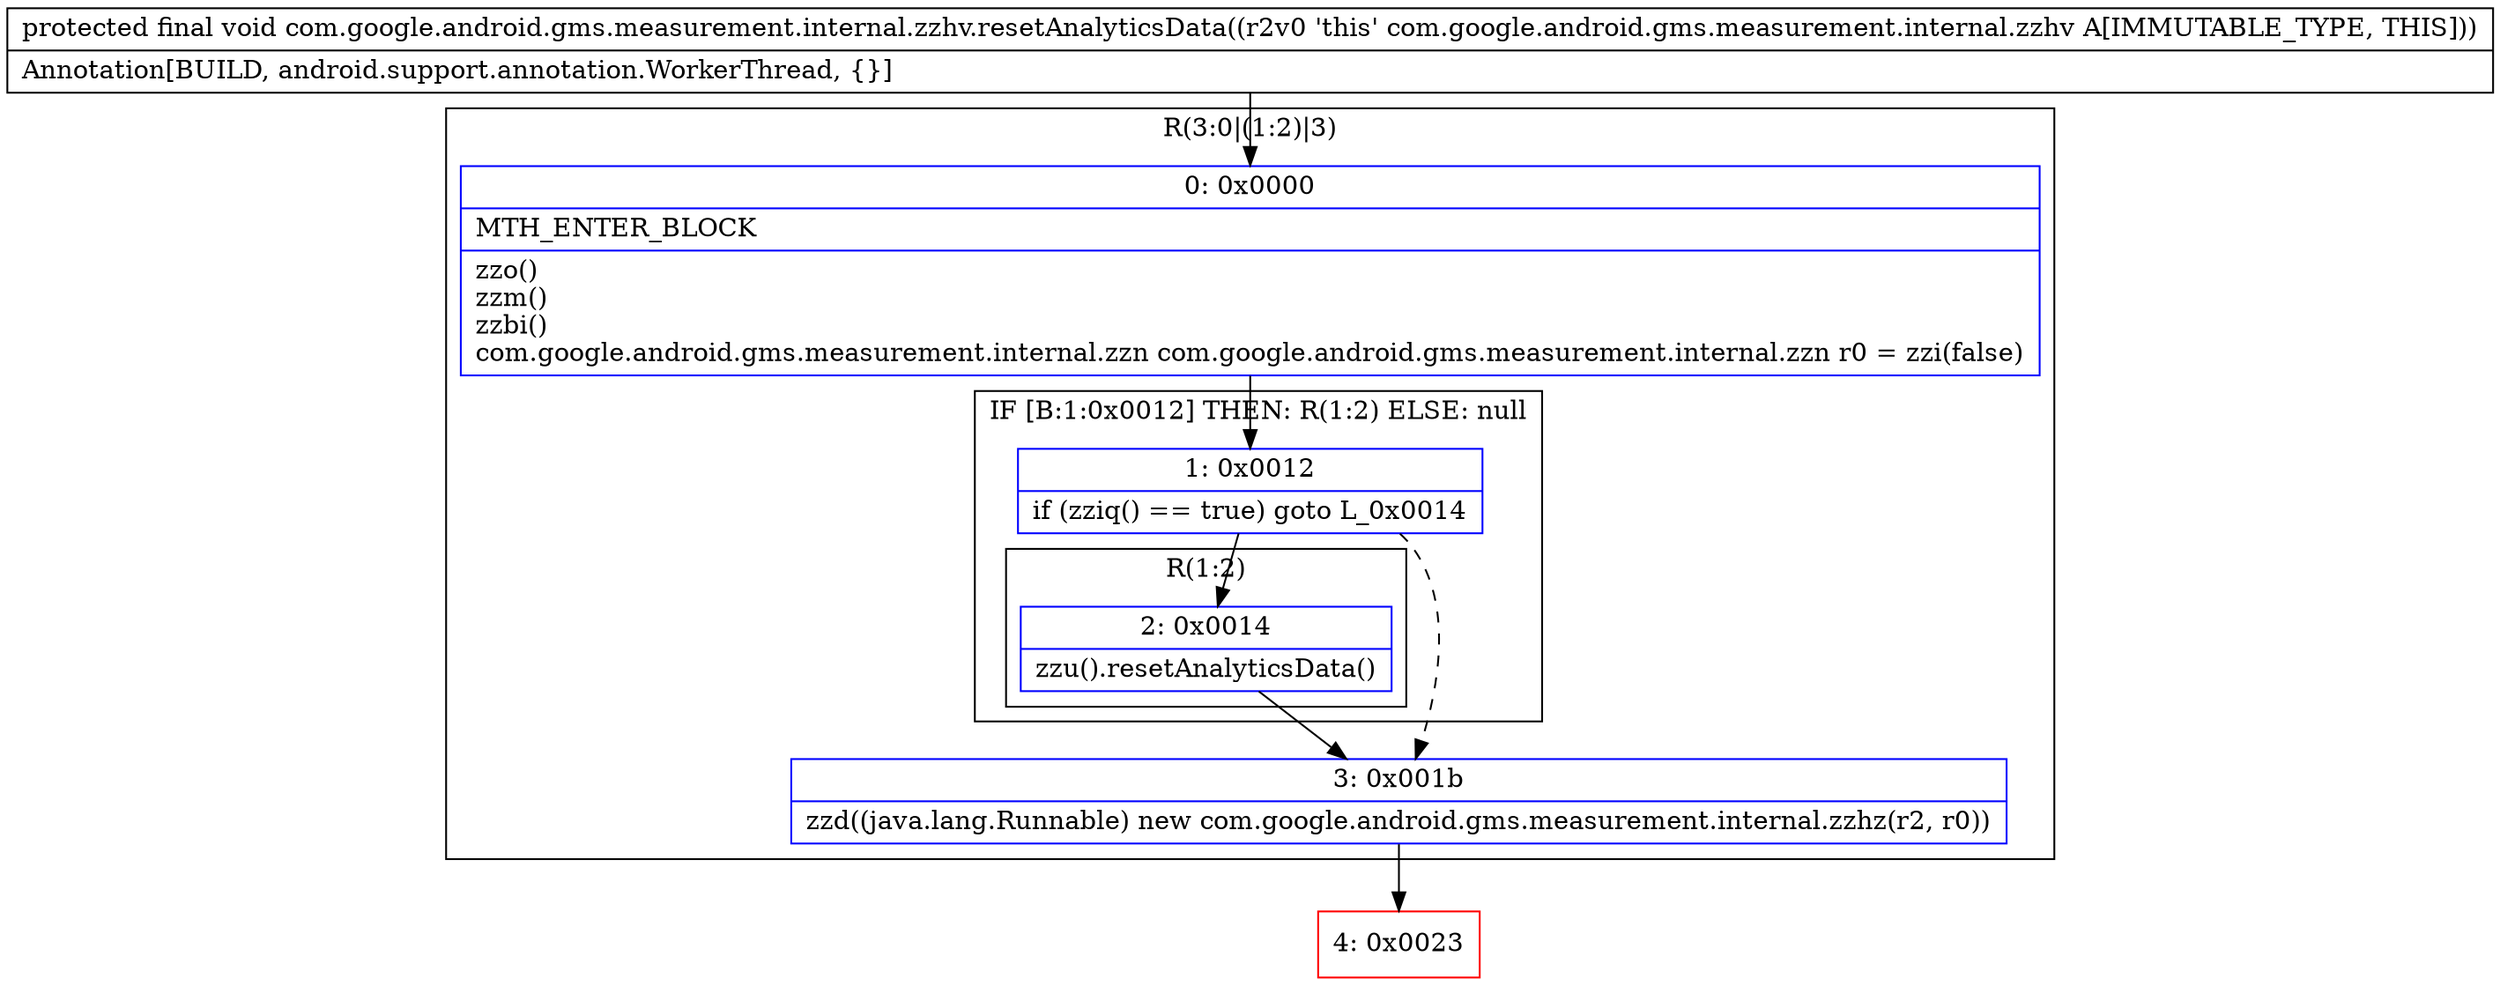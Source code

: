 digraph "CFG forcom.google.android.gms.measurement.internal.zzhv.resetAnalyticsData()V" {
subgraph cluster_Region_1213263392 {
label = "R(3:0|(1:2)|3)";
node [shape=record,color=blue];
Node_0 [shape=record,label="{0\:\ 0x0000|MTH_ENTER_BLOCK\l|zzo()\lzzm()\lzzbi()\lcom.google.android.gms.measurement.internal.zzn com.google.android.gms.measurement.internal.zzn r0 = zzi(false)\l}"];
subgraph cluster_IfRegion_1484819029 {
label = "IF [B:1:0x0012] THEN: R(1:2) ELSE: null";
node [shape=record,color=blue];
Node_1 [shape=record,label="{1\:\ 0x0012|if (zziq() == true) goto L_0x0014\l}"];
subgraph cluster_Region_2003547059 {
label = "R(1:2)";
node [shape=record,color=blue];
Node_2 [shape=record,label="{2\:\ 0x0014|zzu().resetAnalyticsData()\l}"];
}
}
Node_3 [shape=record,label="{3\:\ 0x001b|zzd((java.lang.Runnable) new com.google.android.gms.measurement.internal.zzhz(r2, r0))\l}"];
}
Node_4 [shape=record,color=red,label="{4\:\ 0x0023}"];
MethodNode[shape=record,label="{protected final void com.google.android.gms.measurement.internal.zzhv.resetAnalyticsData((r2v0 'this' com.google.android.gms.measurement.internal.zzhv A[IMMUTABLE_TYPE, THIS]))  | Annotation[BUILD, android.support.annotation.WorkerThread, \{\}]\l}"];
MethodNode -> Node_0;
Node_0 -> Node_1;
Node_1 -> Node_2;
Node_1 -> Node_3[style=dashed];
Node_2 -> Node_3;
Node_3 -> Node_4;
}

